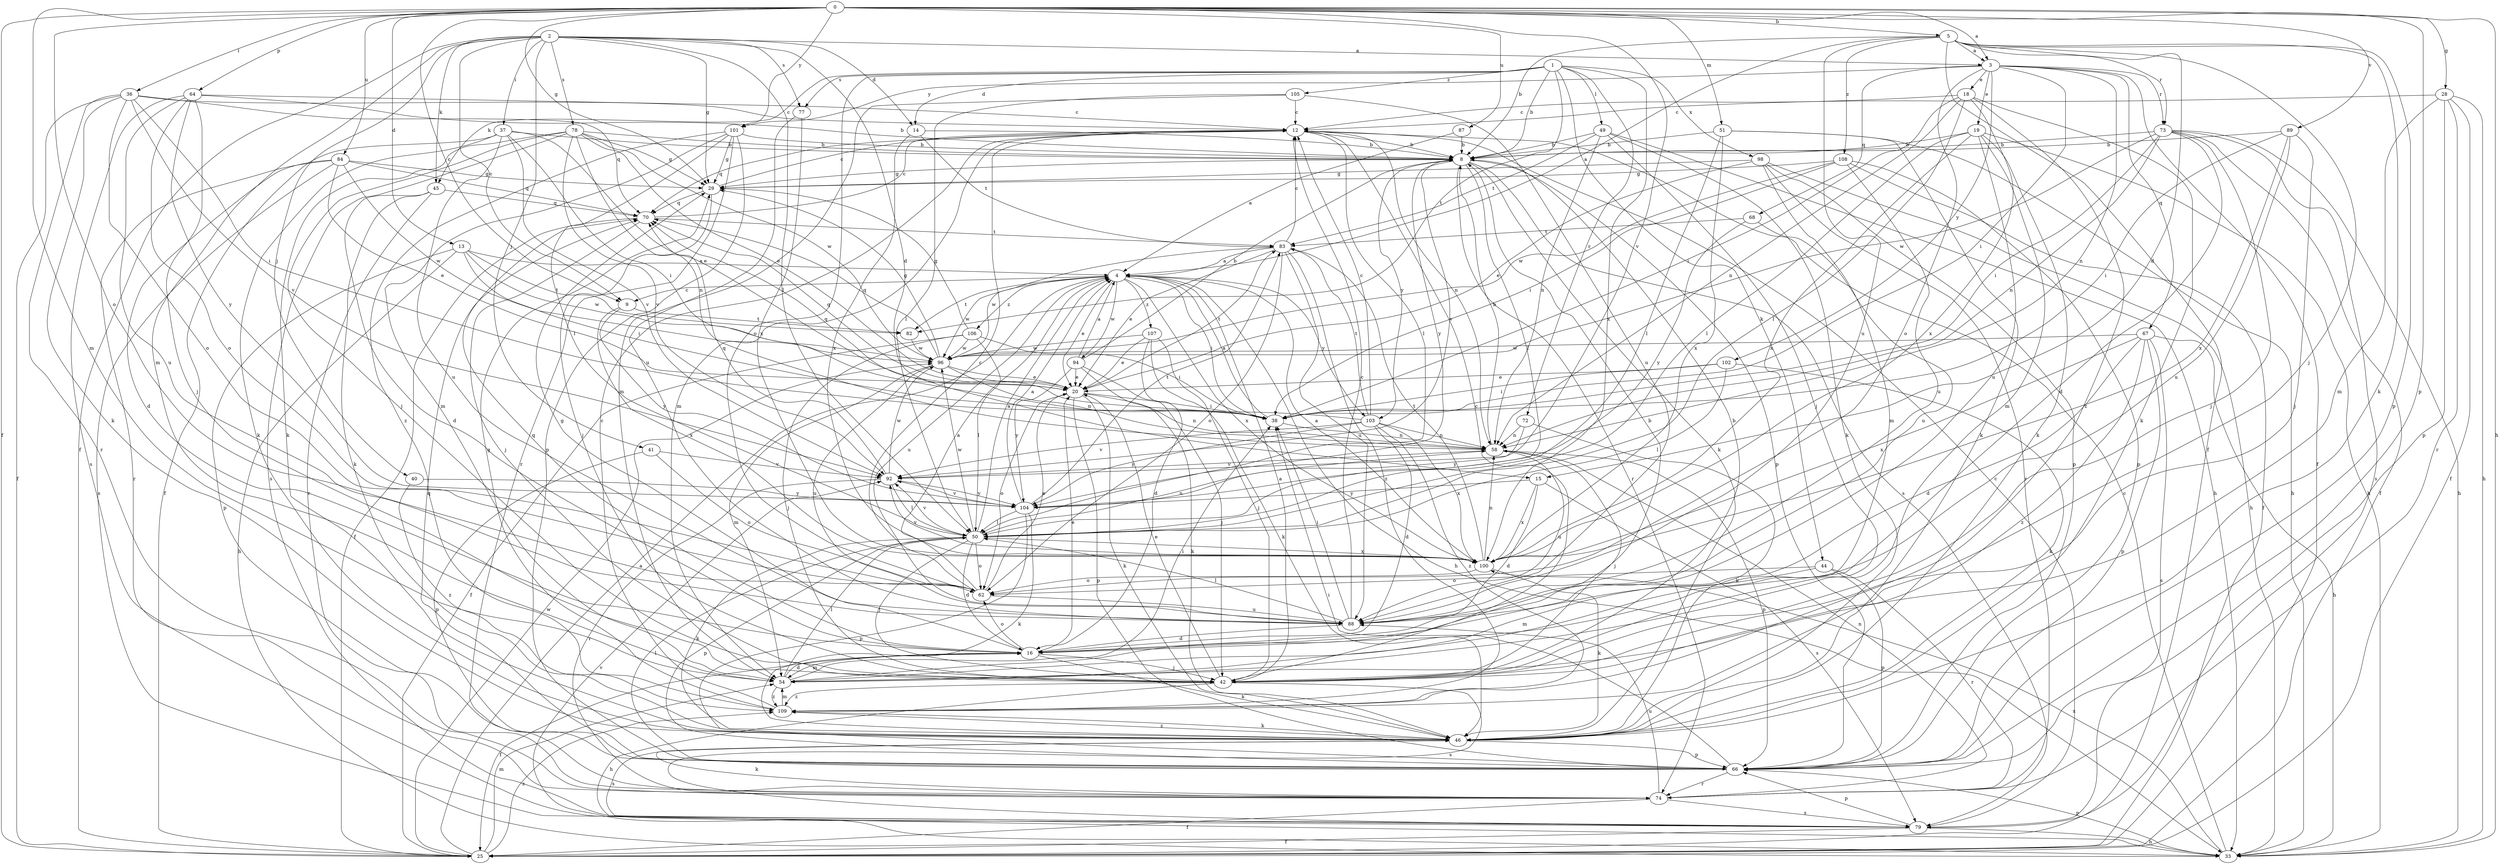 strict digraph  {
0;
1;
2;
3;
4;
5;
8;
9;
12;
13;
14;
15;
16;
18;
19;
20;
25;
28;
29;
33;
36;
37;
38;
40;
41;
42;
44;
45;
46;
49;
50;
51;
54;
58;
62;
64;
66;
67;
68;
70;
72;
73;
74;
77;
78;
79;
82;
83;
84;
87;
88;
89;
92;
94;
96;
98;
100;
101;
102;
103;
104;
105;
106;
107;
108;
109;
0 -> 3  [label=a];
0 -> 5  [label=b];
0 -> 9  [label=c];
0 -> 13  [label=d];
0 -> 25  [label=f];
0 -> 28  [label=g];
0 -> 29  [label=g];
0 -> 33  [label=h];
0 -> 36  [label=i];
0 -> 51  [label=m];
0 -> 54  [label=m];
0 -> 62  [label=o];
0 -> 64  [label=p];
0 -> 66  [label=p];
0 -> 84  [label=u];
0 -> 87  [label=u];
0 -> 89  [label=v];
0 -> 92  [label=v];
0 -> 101  [label=y];
1 -> 8  [label=b];
1 -> 14  [label=d];
1 -> 44  [label=k];
1 -> 45  [label=k];
1 -> 49  [label=l];
1 -> 62  [label=o];
1 -> 72  [label=r];
1 -> 77  [label=s];
1 -> 82  [label=t];
1 -> 98  [label=x];
1 -> 100  [label=x];
1 -> 105  [label=z];
2 -> 3  [label=a];
2 -> 9  [label=c];
2 -> 14  [label=d];
2 -> 15  [label=d];
2 -> 25  [label=f];
2 -> 29  [label=g];
2 -> 37  [label=i];
2 -> 40  [label=j];
2 -> 41  [label=j];
2 -> 45  [label=k];
2 -> 50  [label=l];
2 -> 54  [label=m];
2 -> 77  [label=s];
2 -> 78  [label=s];
3 -> 18  [label=e];
3 -> 19  [label=e];
3 -> 25  [label=f];
3 -> 38  [label=i];
3 -> 58  [label=n];
3 -> 62  [label=o];
3 -> 67  [label=q];
3 -> 68  [label=q];
3 -> 73  [label=r];
3 -> 101  [label=y];
3 -> 102  [label=y];
4 -> 9  [label=c];
4 -> 20  [label=e];
4 -> 33  [label=h];
4 -> 38  [label=i];
4 -> 82  [label=t];
4 -> 88  [label=u];
4 -> 94  [label=w];
4 -> 96  [label=w];
4 -> 100  [label=x];
4 -> 103  [label=y];
4 -> 106  [label=z];
4 -> 107  [label=z];
5 -> 3  [label=a];
5 -> 4  [label=a];
5 -> 8  [label=b];
5 -> 15  [label=d];
5 -> 25  [label=f];
5 -> 42  [label=j];
5 -> 46  [label=k];
5 -> 66  [label=p];
5 -> 73  [label=r];
5 -> 88  [label=u];
5 -> 108  [label=z];
8 -> 29  [label=g];
8 -> 46  [label=k];
8 -> 50  [label=l];
8 -> 66  [label=p];
8 -> 74  [label=r];
8 -> 79  [label=s];
8 -> 92  [label=v];
8 -> 103  [label=y];
8 -> 104  [label=y];
9 -> 82  [label=t];
9 -> 100  [label=x];
9 -> 104  [label=y];
12 -> 8  [label=b];
12 -> 50  [label=l];
12 -> 54  [label=m];
12 -> 58  [label=n];
12 -> 70  [label=q];
13 -> 4  [label=a];
13 -> 33  [label=h];
13 -> 38  [label=i];
13 -> 66  [label=p];
13 -> 82  [label=t];
13 -> 96  [label=w];
14 -> 8  [label=b];
14 -> 83  [label=t];
14 -> 100  [label=x];
15 -> 16  [label=d];
15 -> 79  [label=s];
15 -> 100  [label=x];
15 -> 104  [label=y];
16 -> 20  [label=e];
16 -> 25  [label=f];
16 -> 29  [label=g];
16 -> 42  [label=j];
16 -> 46  [label=k];
16 -> 54  [label=m];
16 -> 62  [label=o];
16 -> 70  [label=q];
18 -> 12  [label=c];
18 -> 38  [label=i];
18 -> 46  [label=k];
18 -> 50  [label=l];
18 -> 58  [label=n];
18 -> 100  [label=x];
18 -> 109  [label=z];
19 -> 8  [label=b];
19 -> 33  [label=h];
19 -> 46  [label=k];
19 -> 50  [label=l];
19 -> 54  [label=m];
19 -> 88  [label=u];
19 -> 100  [label=x];
20 -> 38  [label=i];
20 -> 46  [label=k];
20 -> 58  [label=n];
20 -> 62  [label=o];
20 -> 66  [label=p];
20 -> 70  [label=q];
20 -> 83  [label=t];
25 -> 4  [label=a];
25 -> 54  [label=m];
25 -> 96  [label=w];
25 -> 109  [label=z];
28 -> 12  [label=c];
28 -> 25  [label=f];
28 -> 33  [label=h];
28 -> 54  [label=m];
28 -> 66  [label=p];
28 -> 74  [label=r];
29 -> 12  [label=c];
29 -> 42  [label=j];
29 -> 70  [label=q];
33 -> 12  [label=c];
33 -> 66  [label=p];
33 -> 92  [label=v];
33 -> 100  [label=x];
36 -> 12  [label=c];
36 -> 25  [label=f];
36 -> 38  [label=i];
36 -> 46  [label=k];
36 -> 62  [label=o];
36 -> 70  [label=q];
36 -> 74  [label=r];
36 -> 92  [label=v];
37 -> 8  [label=b];
37 -> 20  [label=e];
37 -> 25  [label=f];
37 -> 38  [label=i];
37 -> 46  [label=k];
37 -> 88  [label=u];
37 -> 92  [label=v];
38 -> 4  [label=a];
38 -> 58  [label=n];
40 -> 104  [label=y];
40 -> 109  [label=z];
41 -> 62  [label=o];
41 -> 66  [label=p];
41 -> 92  [label=v];
42 -> 4  [label=a];
42 -> 8  [label=b];
42 -> 12  [label=c];
42 -> 20  [label=e];
42 -> 33  [label=h];
42 -> 79  [label=s];
42 -> 109  [label=z];
44 -> 54  [label=m];
44 -> 62  [label=o];
44 -> 66  [label=p];
44 -> 74  [label=r];
45 -> 16  [label=d];
45 -> 46  [label=k];
45 -> 70  [label=q];
45 -> 74  [label=r];
46 -> 66  [label=p];
46 -> 79  [label=s];
46 -> 109  [label=z];
49 -> 8  [label=b];
49 -> 33  [label=h];
49 -> 42  [label=j];
49 -> 46  [label=k];
49 -> 58  [label=n];
49 -> 83  [label=t];
50 -> 4  [label=a];
50 -> 16  [label=d];
50 -> 42  [label=j];
50 -> 46  [label=k];
50 -> 58  [label=n];
50 -> 62  [label=o];
50 -> 66  [label=p];
50 -> 92  [label=v];
50 -> 96  [label=w];
50 -> 100  [label=x];
51 -> 8  [label=b];
51 -> 33  [label=h];
51 -> 46  [label=k];
51 -> 50  [label=l];
51 -> 100  [label=x];
54 -> 8  [label=b];
54 -> 16  [label=d];
54 -> 38  [label=i];
54 -> 50  [label=l];
54 -> 109  [label=z];
58 -> 8  [label=b];
58 -> 42  [label=j];
58 -> 66  [label=p];
58 -> 88  [label=u];
58 -> 92  [label=v];
62 -> 4  [label=a];
62 -> 12  [label=c];
62 -> 20  [label=e];
62 -> 88  [label=u];
64 -> 8  [label=b];
64 -> 12  [label=c];
64 -> 42  [label=j];
64 -> 62  [label=o];
64 -> 79  [label=s];
64 -> 88  [label=u];
64 -> 104  [label=y];
66 -> 38  [label=i];
66 -> 50  [label=l];
66 -> 70  [label=q];
66 -> 74  [label=r];
67 -> 16  [label=d];
67 -> 33  [label=h];
67 -> 66  [label=p];
67 -> 79  [label=s];
67 -> 96  [label=w];
67 -> 100  [label=x];
67 -> 109  [label=z];
68 -> 83  [label=t];
68 -> 88  [label=u];
68 -> 104  [label=y];
70 -> 12  [label=c];
70 -> 25  [label=f];
70 -> 42  [label=j];
70 -> 83  [label=t];
72 -> 46  [label=k];
72 -> 58  [label=n];
72 -> 104  [label=y];
73 -> 8  [label=b];
73 -> 16  [label=d];
73 -> 25  [label=f];
73 -> 33  [label=h];
73 -> 38  [label=i];
73 -> 42  [label=j];
73 -> 58  [label=n];
73 -> 79  [label=s];
73 -> 96  [label=w];
74 -> 25  [label=f];
74 -> 46  [label=k];
74 -> 58  [label=n];
74 -> 79  [label=s];
74 -> 88  [label=u];
77 -> 88  [label=u];
77 -> 100  [label=x];
78 -> 8  [label=b];
78 -> 20  [label=e];
78 -> 29  [label=g];
78 -> 42  [label=j];
78 -> 46  [label=k];
78 -> 58  [label=n];
78 -> 79  [label=s];
78 -> 92  [label=v];
78 -> 96  [label=w];
79 -> 12  [label=c];
79 -> 25  [label=f];
79 -> 33  [label=h];
79 -> 66  [label=p];
82 -> 96  [label=w];
83 -> 4  [label=a];
83 -> 12  [label=c];
83 -> 20  [label=e];
83 -> 62  [label=o];
83 -> 88  [label=u];
83 -> 96  [label=w];
83 -> 109  [label=z];
84 -> 16  [label=d];
84 -> 20  [label=e];
84 -> 29  [label=g];
84 -> 70  [label=q];
84 -> 74  [label=r];
84 -> 79  [label=s];
84 -> 96  [label=w];
87 -> 4  [label=a];
87 -> 8  [label=b];
88 -> 12  [label=c];
88 -> 16  [label=d];
88 -> 38  [label=i];
88 -> 50  [label=l];
89 -> 8  [label=b];
89 -> 38  [label=i];
89 -> 42  [label=j];
89 -> 88  [label=u];
89 -> 100  [label=x];
92 -> 50  [label=l];
92 -> 70  [label=q];
92 -> 74  [label=r];
92 -> 96  [label=w];
92 -> 104  [label=y];
94 -> 4  [label=a];
94 -> 8  [label=b];
94 -> 20  [label=e];
94 -> 42  [label=j];
94 -> 46  [label=k];
94 -> 104  [label=y];
96 -> 20  [label=e];
96 -> 29  [label=g];
96 -> 54  [label=m];
96 -> 58  [label=n];
96 -> 70  [label=q];
96 -> 88  [label=u];
98 -> 20  [label=e];
98 -> 29  [label=g];
98 -> 33  [label=h];
98 -> 54  [label=m];
98 -> 66  [label=p];
98 -> 74  [label=r];
100 -> 4  [label=a];
100 -> 46  [label=k];
100 -> 58  [label=n];
100 -> 62  [label=o];
100 -> 83  [label=t];
100 -> 92  [label=v];
101 -> 8  [label=b];
101 -> 29  [label=g];
101 -> 50  [label=l];
101 -> 54  [label=m];
101 -> 66  [label=p];
101 -> 74  [label=r];
101 -> 109  [label=z];
102 -> 20  [label=e];
102 -> 38  [label=i];
102 -> 46  [label=k];
102 -> 50  [label=l];
103 -> 12  [label=c];
103 -> 16  [label=d];
103 -> 58  [label=n];
103 -> 70  [label=q];
103 -> 83  [label=t];
103 -> 92  [label=v];
103 -> 100  [label=x];
103 -> 104  [label=y];
103 -> 109  [label=z];
104 -> 4  [label=a];
104 -> 46  [label=k];
104 -> 50  [label=l];
104 -> 66  [label=p];
104 -> 83  [label=t];
104 -> 92  [label=v];
105 -> 12  [label=c];
105 -> 50  [label=l];
105 -> 54  [label=m];
105 -> 88  [label=u];
106 -> 25  [label=f];
106 -> 29  [label=g];
106 -> 38  [label=i];
106 -> 42  [label=j];
106 -> 50  [label=l];
106 -> 96  [label=w];
107 -> 16  [label=d];
107 -> 20  [label=e];
107 -> 42  [label=j];
107 -> 46  [label=k];
107 -> 96  [label=w];
108 -> 25  [label=f];
108 -> 29  [label=g];
108 -> 38  [label=i];
108 -> 66  [label=p];
108 -> 88  [label=u];
108 -> 96  [label=w];
109 -> 12  [label=c];
109 -> 29  [label=g];
109 -> 46  [label=k];
109 -> 54  [label=m];
}
